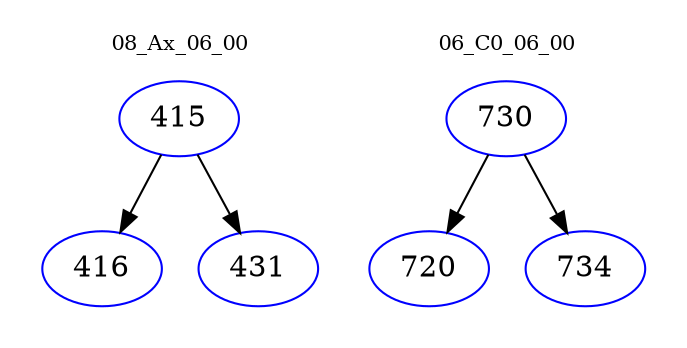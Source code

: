 digraph{
subgraph cluster_0 {
color = white
label = "08_Ax_06_00";
fontsize=10;
T0_415 [label="415", color="blue"]
T0_415 -> T0_416 [color="black"]
T0_416 [label="416", color="blue"]
T0_415 -> T0_431 [color="black"]
T0_431 [label="431", color="blue"]
}
subgraph cluster_1 {
color = white
label = "06_C0_06_00";
fontsize=10;
T1_730 [label="730", color="blue"]
T1_730 -> T1_720 [color="black"]
T1_720 [label="720", color="blue"]
T1_730 -> T1_734 [color="black"]
T1_734 [label="734", color="blue"]
}
}
